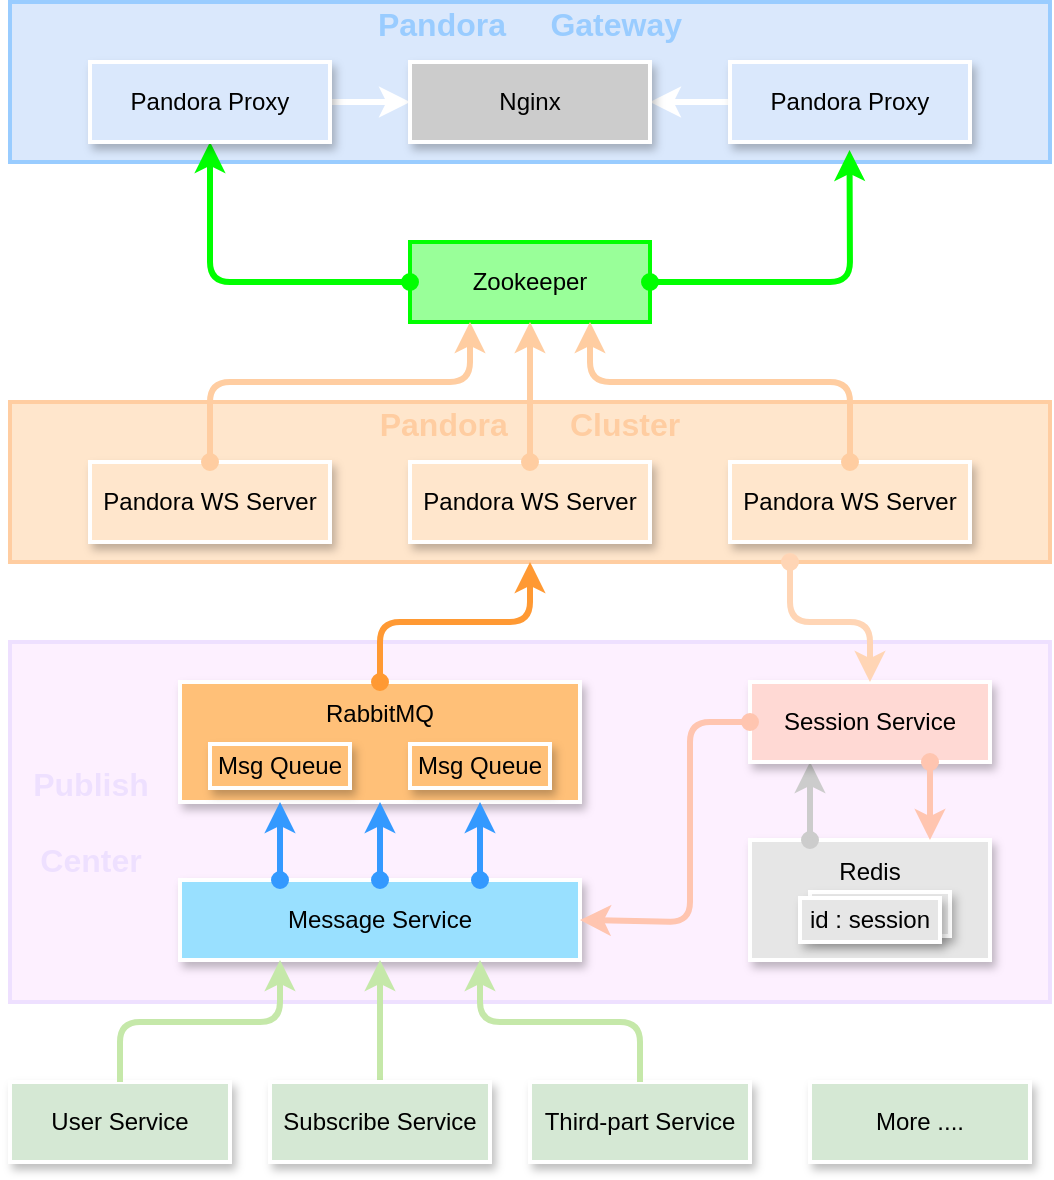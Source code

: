 <mxfile version="20.8.16" type="device"><diagram name="Architecture" id="Ewq1xizRossuIb6IbBpO"><mxGraphModel dx="989" dy="665" grid="1" gridSize="10" guides="1" tooltips="1" connect="1" arrows="1" fold="1" page="1" pageScale="1" pageWidth="827" pageHeight="1169" math="0" shadow="0"><root><mxCell id="0"/><mxCell id="1" parent="0"/><mxCell id="-0G8WblD3zgflyrTeAHV-30" value="" style="rounded=0;whiteSpace=wrap;html=1;strokeColor=#EEE0FF;strokeWidth=2;fillColor=#FDF0FF;" parent="1" vertex="1"><mxGeometry x="120" y="520" width="520" height="180" as="geometry"/></mxCell><mxCell id="-0G8WblD3zgflyrTeAHV-18" value="&lt;b&gt;&lt;font color=&quot;#99ccff&quot;&gt;&lt;font style=&quot;font-size: 16px;&quot;&gt;Pandora&amp;nbsp; &amp;nbsp; &amp;nbsp;Gateway&lt;br&gt;&lt;/font&gt;&lt;br&gt;&lt;br&gt;&lt;br&gt;&lt;/font&gt;&lt;br&gt;&lt;/b&gt;" style="rounded=0;whiteSpace=wrap;html=1;fillColor=#dae8fc;strokeColor=#99CCFF;strokeWidth=2;" parent="1" vertex="1"><mxGeometry x="120" y="200" width="520" height="80" as="geometry"/></mxCell><mxCell id="D5wANqpu8YQDcBhRxRZa-39" value="Redis&lt;br&gt;&lt;br&gt;&lt;br&gt;" style="rounded=0;whiteSpace=wrap;html=1;strokeColor=#FFFFFF;fillColor=#E6E6E6;strokeWidth=2;shadow=1;" parent="1" vertex="1"><mxGeometry x="490" y="619" width="120" height="60" as="geometry"/></mxCell><mxCell id="D5wANqpu8YQDcBhRxRZa-5" value="Message Service" style="rounded=0;whiteSpace=wrap;html=1;strokeColor=#FFFFFF;fillColor=#99E0FF;strokeWidth=2;shadow=1;" parent="1" vertex="1"><mxGeometry x="205" y="639" width="200" height="40" as="geometry"/></mxCell><mxCell id="D5wANqpu8YQDcBhRxRZa-6" value="User Service" style="rounded=0;whiteSpace=wrap;html=1;strokeColor=#FFFFFF;strokeWidth=2;fillColor=#D5E8D4;shadow=1;" parent="1" vertex="1"><mxGeometry x="120" y="740" width="110" height="40" as="geometry"/></mxCell><mxCell id="D5wANqpu8YQDcBhRxRZa-7" value="" style="edgeStyle=orthogonalEdgeStyle;rounded=0;orthogonalLoop=1;jettySize=auto;html=1;endArrow=classic;endFill=1;strokeColor=#C5E8A9;strokeWidth=3;" parent="1" source="D5wANqpu8YQDcBhRxRZa-8" target="D5wANqpu8YQDcBhRxRZa-5" edge="1"><mxGeometry relative="1" as="geometry"/></mxCell><mxCell id="D5wANqpu8YQDcBhRxRZa-8" value="Subscribe Service" style="rounded=0;whiteSpace=wrap;html=1;strokeColor=#FFFFFF;strokeWidth=2;fillColor=#D5E8D4;shadow=1;" parent="1" vertex="1"><mxGeometry x="250" y="740" width="110" height="40" as="geometry"/></mxCell><mxCell id="D5wANqpu8YQDcBhRxRZa-9" value="Third-part Service" style="rounded=0;whiteSpace=wrap;html=1;strokeWidth=2;strokeColor=#FFFFFF;fillColor=#D5E8D4;shadow=1;" parent="1" vertex="1"><mxGeometry x="380" y="740" width="110" height="40" as="geometry"/></mxCell><mxCell id="D5wANqpu8YQDcBhRxRZa-10" value="" style="endArrow=classic;html=1;rounded=1;exitX=0.5;exitY=0;exitDx=0;exitDy=0;entryX=0.25;entryY=1;entryDx=0;entryDy=0;endFill=1;strokeColor=#C5E8A9;strokeWidth=3;" parent="1" source="D5wANqpu8YQDcBhRxRZa-6" target="D5wANqpu8YQDcBhRxRZa-5" edge="1"><mxGeometry width="50" height="50" relative="1" as="geometry"><mxPoint x="370" y="670" as="sourcePoint"/><mxPoint x="420" y="620" as="targetPoint"/><Array as="points"><mxPoint x="175" y="710"/><mxPoint x="255" y="710"/></Array></mxGeometry></mxCell><mxCell id="D5wANqpu8YQDcBhRxRZa-11" value="" style="endArrow=classic;html=1;rounded=1;exitX=0.5;exitY=0;exitDx=0;exitDy=0;entryX=0.75;entryY=1;entryDx=0;entryDy=0;strokeColor=#C5E8A9;strokeWidth=3;" parent="1" source="D5wANqpu8YQDcBhRxRZa-9" target="D5wANqpu8YQDcBhRxRZa-5" edge="1"><mxGeometry width="50" height="50" relative="1" as="geometry"><mxPoint x="370" y="670" as="sourcePoint"/><mxPoint x="590" y="700" as="targetPoint"/><Array as="points"><mxPoint x="435" y="710"/><mxPoint x="355" y="710"/></Array></mxGeometry></mxCell><mxCell id="D5wANqpu8YQDcBhRxRZa-13" value="RabbitMQ&lt;br&gt;&lt;br&gt;&lt;br&gt;" style="rounded=0;whiteSpace=wrap;html=1;fillColor=#FFC078;strokeColor=#FFFFFF;strokeWidth=2;shadow=1;" parent="1" vertex="1"><mxGeometry x="205" y="540" width="200" height="60" as="geometry"/></mxCell><mxCell id="D5wANqpu8YQDcBhRxRZa-22" value="id : session" style="rounded=0;whiteSpace=wrap;html=1;strokeColor=#FFFFFF;shadow=1;fillColor=#E6E6E6;strokeWidth=2;" parent="1" vertex="1"><mxGeometry x="520" y="645" width="70" height="22" as="geometry"/></mxCell><mxCell id="D5wANqpu8YQDcBhRxRZa-40" value="" style="endArrow=classic;html=1;rounded=1;exitX=0.25;exitY=0;exitDx=0;exitDy=0;strokeColor=#CCCCCC;strokeWidth=3;entryX=0.25;entryY=1;entryDx=0;entryDy=0;startArrow=oval;startFill=1;" parent="1" source="D5wANqpu8YQDcBhRxRZa-39" target="-0G8WblD3zgflyrTeAHV-17" edge="1"><mxGeometry width="50" height="50" relative="1" as="geometry"><mxPoint x="390" y="660" as="sourcePoint"/><mxPoint x="550" y="580" as="targetPoint"/></mxGeometry></mxCell><mxCell id="D5wANqpu8YQDcBhRxRZa-1" value="&lt;b style=&quot;font-size: 16px;&quot;&gt;&lt;font color=&quot;#ffcda1&quot;&gt;Pandora&amp;nbsp; &amp;nbsp; &amp;nbsp; &amp;nbsp;Cluster&lt;br&gt;&lt;/font&gt;&lt;br&gt;&lt;br&gt;&lt;br&gt;&lt;/b&gt;" style="rounded=0;whiteSpace=wrap;html=1;fillColor=#ffe6cc;strokeColor=#FFCDA1;strokeWidth=2;" parent="1" vertex="1"><mxGeometry x="120" y="400" width="520" height="80" as="geometry"/></mxCell><mxCell id="D5wANqpu8YQDcBhRxRZa-2" value="Pandora WS Server" style="rounded=0;whiteSpace=wrap;html=1;strokeColor=#FFFFFF;shadow=1;fillColor=#FFE6CC;strokeWidth=2;" parent="1" vertex="1"><mxGeometry x="160" y="430" width="120" height="40" as="geometry"/></mxCell><mxCell id="D5wANqpu8YQDcBhRxRZa-46" value="" style="endArrow=classic;html=1;rounded=1;strokeColor=#3399FF;strokeWidth=3;entryX=0.25;entryY=1;entryDx=0;entryDy=0;exitX=0.25;exitY=0;exitDx=0;exitDy=0;startArrow=oval;startFill=1;" parent="1" source="D5wANqpu8YQDcBhRxRZa-5" target="D5wANqpu8YQDcBhRxRZa-13" edge="1"><mxGeometry width="50" height="50" relative="1" as="geometry"><mxPoint x="270" y="680" as="sourcePoint"/><mxPoint x="320" y="630" as="targetPoint"/></mxGeometry></mxCell><mxCell id="D5wANqpu8YQDcBhRxRZa-47" value="" style="endArrow=classic;html=1;rounded=1;strokeColor=#3399FF;strokeWidth=3;startArrow=oval;startFill=1;" parent="1" source="D5wANqpu8YQDcBhRxRZa-5" target="D5wANqpu8YQDcBhRxRZa-13" edge="1"><mxGeometry width="50" height="50" relative="1" as="geometry"><mxPoint x="290.0" y="640" as="sourcePoint"/><mxPoint x="290.0" y="600" as="targetPoint"/></mxGeometry></mxCell><mxCell id="D5wANqpu8YQDcBhRxRZa-48" value="" style="endArrow=classic;html=1;rounded=1;strokeColor=#3399FF;strokeWidth=3;entryX=0.75;entryY=1;entryDx=0;entryDy=0;exitX=0.75;exitY=0;exitDx=0;exitDy=0;startArrow=oval;startFill=1;" parent="1" source="D5wANqpu8YQDcBhRxRZa-5" target="D5wANqpu8YQDcBhRxRZa-13" edge="1"><mxGeometry width="50" height="50" relative="1" as="geometry"><mxPoint x="315" y="630" as="sourcePoint"/><mxPoint x="315" y="590" as="targetPoint"/></mxGeometry></mxCell><mxCell id="-0G8WblD3zgflyrTeAHV-4" value="Zookeeper" style="rounded=0;whiteSpace=wrap;html=1;fillColor=#99FF99;strokeColor=#00FF00;strokeWidth=2;" parent="1" vertex="1"><mxGeometry x="320" y="320" width="120" height="40" as="geometry"/></mxCell><mxCell id="-0G8WblD3zgflyrTeAHV-7" value="" style="endArrow=classic;html=1;rounded=1;entryX=0.25;entryY=1;entryDx=0;entryDy=0;exitX=0.5;exitY=0;exitDx=0;exitDy=0;strokeColor=#FFCDA1;strokeWidth=3;startArrow=oval;startFill=1;" parent="1" source="D5wANqpu8YQDcBhRxRZa-2" target="-0G8WblD3zgflyrTeAHV-4" edge="1"><mxGeometry width="50" height="50" relative="1" as="geometry"><mxPoint x="240" y="410" as="sourcePoint"/><mxPoint x="480" y="340" as="targetPoint"/><Array as="points"><mxPoint x="220" y="390"/><mxPoint x="350" y="390"/></Array></mxGeometry></mxCell><mxCell id="-0G8WblD3zgflyrTeAHV-11" value="" style="endArrow=classic;html=1;rounded=1;strokeColor=#00FF00;strokeWidth=3;entryX=0.498;entryY=1.1;entryDx=0;entryDy=0;exitX=1;exitY=0.5;exitDx=0;exitDy=0;entryPerimeter=0;startArrow=oval;startFill=1;" parent="1" source="-0G8WblD3zgflyrTeAHV-4" target="-0G8WblD3zgflyrTeAHV-21" edge="1"><mxGeometry width="50" height="50" relative="1" as="geometry"><mxPoint x="470" y="360" as="sourcePoint"/><mxPoint x="540" y="280" as="targetPoint"/><Array as="points"><mxPoint x="540" y="340"/></Array></mxGeometry></mxCell><mxCell id="-0G8WblD3zgflyrTeAHV-12" value="" style="endArrow=classic;html=1;rounded=1;strokeColor=#00FF00;strokeWidth=3;entryX=0.5;entryY=1;entryDx=0;entryDy=0;exitX=0;exitY=0.5;exitDx=0;exitDy=0;startArrow=oval;startFill=1;" parent="1" source="-0G8WblD3zgflyrTeAHV-4" target="-0G8WblD3zgflyrTeAHV-13" edge="1"><mxGeometry width="50" height="50" relative="1" as="geometry"><mxPoint x="130" y="350" as="sourcePoint"/><mxPoint x="220" y="280" as="targetPoint"/><Array as="points"><mxPoint x="220" y="340"/></Array></mxGeometry></mxCell><mxCell id="-0G8WblD3zgflyrTeAHV-23" value="" style="edgeStyle=orthogonalEdgeStyle;rounded=1;orthogonalLoop=1;jettySize=auto;html=1;strokeColor=#FFFFFF;strokeWidth=3;" parent="1" source="-0G8WblD3zgflyrTeAHV-13" target="-0G8WblD3zgflyrTeAHV-3" edge="1"><mxGeometry relative="1" as="geometry"/></mxCell><mxCell id="-0G8WblD3zgflyrTeAHV-13" value="Pandora Proxy" style="rounded=0;whiteSpace=wrap;html=1;strokeColor=#FFFFFF;strokeWidth=2;fillColor=#DAE8FC;shadow=1;" parent="1" vertex="1"><mxGeometry x="160" y="230" width="120" height="40" as="geometry"/></mxCell><mxCell id="-0G8WblD3zgflyrTeAHV-17" value="Session Service" style="rounded=0;whiteSpace=wrap;html=1;strokeColor=#FFFFFF;strokeWidth=2;fillColor=#FFD9D4;shadow=1;" parent="1" vertex="1"><mxGeometry x="490" y="540" width="120" height="40" as="geometry"/></mxCell><mxCell id="-0G8WblD3zgflyrTeAHV-19" value="Pandora WS Server" style="rounded=0;whiteSpace=wrap;html=1;strokeColor=#FFFFFF;shadow=1;fillColor=#FFE6CC;strokeWidth=2;" parent="1" vertex="1"><mxGeometry x="320" y="430" width="120" height="40" as="geometry"/></mxCell><mxCell id="-0G8WblD3zgflyrTeAHV-20" value="Pandora WS Server" style="rounded=0;whiteSpace=wrap;html=1;strokeColor=#FFFFFF;shadow=1;fillColor=#FFE6CC;strokeWidth=2;" parent="1" vertex="1"><mxGeometry x="480" y="430" width="120" height="40" as="geometry"/></mxCell><mxCell id="-0G8WblD3zgflyrTeAHV-22" value="" style="edgeStyle=orthogonalEdgeStyle;rounded=1;orthogonalLoop=1;jettySize=auto;html=1;strokeColor=#FFFFFF;strokeWidth=3;" parent="1" source="-0G8WblD3zgflyrTeAHV-21" target="-0G8WblD3zgflyrTeAHV-3" edge="1"><mxGeometry relative="1" as="geometry"/></mxCell><mxCell id="-0G8WblD3zgflyrTeAHV-21" value="Pandora Proxy" style="rounded=0;whiteSpace=wrap;html=1;strokeColor=#FFFFFF;strokeWidth=2;fillColor=#DAE8FC;shadow=1;" parent="1" vertex="1"><mxGeometry x="480" y="230" width="120" height="40" as="geometry"/></mxCell><mxCell id="-0G8WblD3zgflyrTeAHV-3" value="Nginx" style="rounded=0;whiteSpace=wrap;html=1;shadow=1;fillColor=#CCCCCC;strokeColor=#FFFFFF;strokeWidth=2;" parent="1" vertex="1"><mxGeometry x="320" y="230" width="120" height="40" as="geometry"/></mxCell><mxCell id="-0G8WblD3zgflyrTeAHV-26" value="More ...." style="rounded=0;whiteSpace=wrap;html=1;strokeWidth=2;strokeColor=#FFFFFF;fillColor=#D5E8D4;shadow=1;" parent="1" vertex="1"><mxGeometry x="520" y="740" width="110" height="40" as="geometry"/></mxCell><mxCell id="-0G8WblD3zgflyrTeAHV-27" value="Msg Queue" style="rounded=0;whiteSpace=wrap;html=1;strokeColor=#FFFFFF;shadow=1;fillColor=#FFC078;strokeWidth=2;" parent="1" vertex="1"><mxGeometry x="220" y="571" width="70" height="22" as="geometry"/></mxCell><mxCell id="-0G8WblD3zgflyrTeAHV-28" value="Msg Queue" style="rounded=0;whiteSpace=wrap;html=1;strokeColor=#FFFFFF;shadow=1;fillColor=#FFC078;strokeWidth=2;" parent="1" vertex="1"><mxGeometry x="320" y="571" width="70" height="22" as="geometry"/></mxCell><mxCell id="-0G8WblD3zgflyrTeAHV-9" value="" style="endArrow=classic;html=1;rounded=1;entryX=0.75;entryY=1;entryDx=0;entryDy=0;exitX=0.5;exitY=0;exitDx=0;exitDy=0;strokeColor=#FFCDA1;strokeWidth=3;startArrow=oval;startFill=1;" parent="1" source="-0G8WblD3zgflyrTeAHV-20" target="-0G8WblD3zgflyrTeAHV-4" edge="1"><mxGeometry width="50" height="50" relative="1" as="geometry"><mxPoint x="430" y="390" as="sourcePoint"/><mxPoint x="480" y="340" as="targetPoint"/><Array as="points"><mxPoint x="540" y="390"/><mxPoint x="410" y="390"/></Array></mxGeometry></mxCell><mxCell id="-0G8WblD3zgflyrTeAHV-8" value="" style="edgeStyle=orthogonalEdgeStyle;rounded=1;orthogonalLoop=1;jettySize=auto;html=1;strokeColor=#FFCDA1;strokeWidth=3;startArrow=oval;startFill=1;" parent="1" source="-0G8WblD3zgflyrTeAHV-19" target="-0G8WblD3zgflyrTeAHV-4" edge="1"><mxGeometry relative="1" as="geometry"><mxPoint x="380" y="400" as="sourcePoint"/></mxGeometry></mxCell><mxCell id="D5wANqpu8YQDcBhRxRZa-53" value="" style="endArrow=classic;html=1;rounded=1;strokeColor=#FF9933;strokeWidth=3;exitX=0.5;exitY=0;exitDx=0;exitDy=0;entryX=0.5;entryY=1;entryDx=0;entryDy=0;startArrow=oval;startFill=1;" parent="1" source="D5wANqpu8YQDcBhRxRZa-13" target="D5wANqpu8YQDcBhRxRZa-1" edge="1"><mxGeometry width="50" height="50" relative="1" as="geometry"><mxPoint x="310" y="640" as="sourcePoint"/><mxPoint x="360" y="590" as="targetPoint"/><Array as="points"><mxPoint x="305" y="510"/><mxPoint x="380" y="510"/></Array></mxGeometry></mxCell><mxCell id="-0G8WblD3zgflyrTeAHV-31" value="&lt;font color=&quot;#eee0ff&quot; style=&quot;font-size: 16px;&quot;&gt;&lt;b&gt;Publish &lt;br&gt;&lt;br&gt;Center&lt;/b&gt;&lt;/font&gt;" style="text;html=1;align=center;verticalAlign=middle;resizable=0;points=[];autosize=1;strokeColor=none;fillColor=none;fontSize=12;" parent="1" vertex="1"><mxGeometry x="120" y="575" width="80" height="70" as="geometry"/></mxCell><mxCell id="D5wANqpu8YQDcBhRxRZa-41" value="" style="endArrow=classic;html=1;rounded=1;exitX=0.75;exitY=1;exitDx=0;exitDy=0;entryX=0.5;entryY=0;entryDx=0;entryDy=0;strokeColor=#FFD5B5;strokeWidth=3;startArrow=oval;startFill=1;" parent="1" source="D5wANqpu8YQDcBhRxRZa-1" target="-0G8WblD3zgflyrTeAHV-17" edge="1"><mxGeometry width="50" height="50" relative="1" as="geometry"><mxPoint x="390" y="660" as="sourcePoint"/><mxPoint x="580" y="540" as="targetPoint"/><Array as="points"><mxPoint x="510" y="510"/><mxPoint x="550" y="510"/></Array></mxGeometry></mxCell><mxCell id="D5wANqpu8YQDcBhRxRZa-38" value="" style="endArrow=classic;html=1;rounded=1;exitX=0.75;exitY=1;exitDx=0;exitDy=0;entryX=0.75;entryY=0;entryDx=0;entryDy=0;strokeColor=#FFC5B0;strokeWidth=3;startArrow=oval;startFill=1;" parent="1" source="-0G8WblD3zgflyrTeAHV-17" target="D5wANqpu8YQDcBhRxRZa-39" edge="1"><mxGeometry width="50" height="50" relative="1" as="geometry"><mxPoint x="610" y="580" as="sourcePoint"/><mxPoint x="680" y="610" as="targetPoint"/></mxGeometry></mxCell><mxCell id="D5wANqpu8YQDcBhRxRZa-43" value="" style="endArrow=classic;html=1;rounded=1;entryX=1;entryY=0.5;entryDx=0;entryDy=0;strokeColor=#FFC5B0;strokeWidth=3;exitX=0;exitY=0.5;exitDx=0;exitDy=0;startArrow=oval;startFill=1;" parent="1" target="D5wANqpu8YQDcBhRxRZa-5" edge="1" source="-0G8WblD3zgflyrTeAHV-17"><mxGeometry width="50" height="50" relative="1" as="geometry"><mxPoint x="460" y="490" as="sourcePoint"/><mxPoint x="620" y="630" as="targetPoint"/><Array as="points"><mxPoint x="460" y="560"/><mxPoint x="460" y="660"/></Array></mxGeometry></mxCell><mxCell id="rcYYcRJbiKimB1fXVJRr-2" value="id : session" style="rounded=0;whiteSpace=wrap;html=1;strokeColor=#FFFFFF;shadow=1;fillColor=#E6E6E6;strokeWidth=2;" vertex="1" parent="1"><mxGeometry x="515" y="648" width="70" height="22" as="geometry"/></mxCell></root></mxGraphModel></diagram></mxfile>